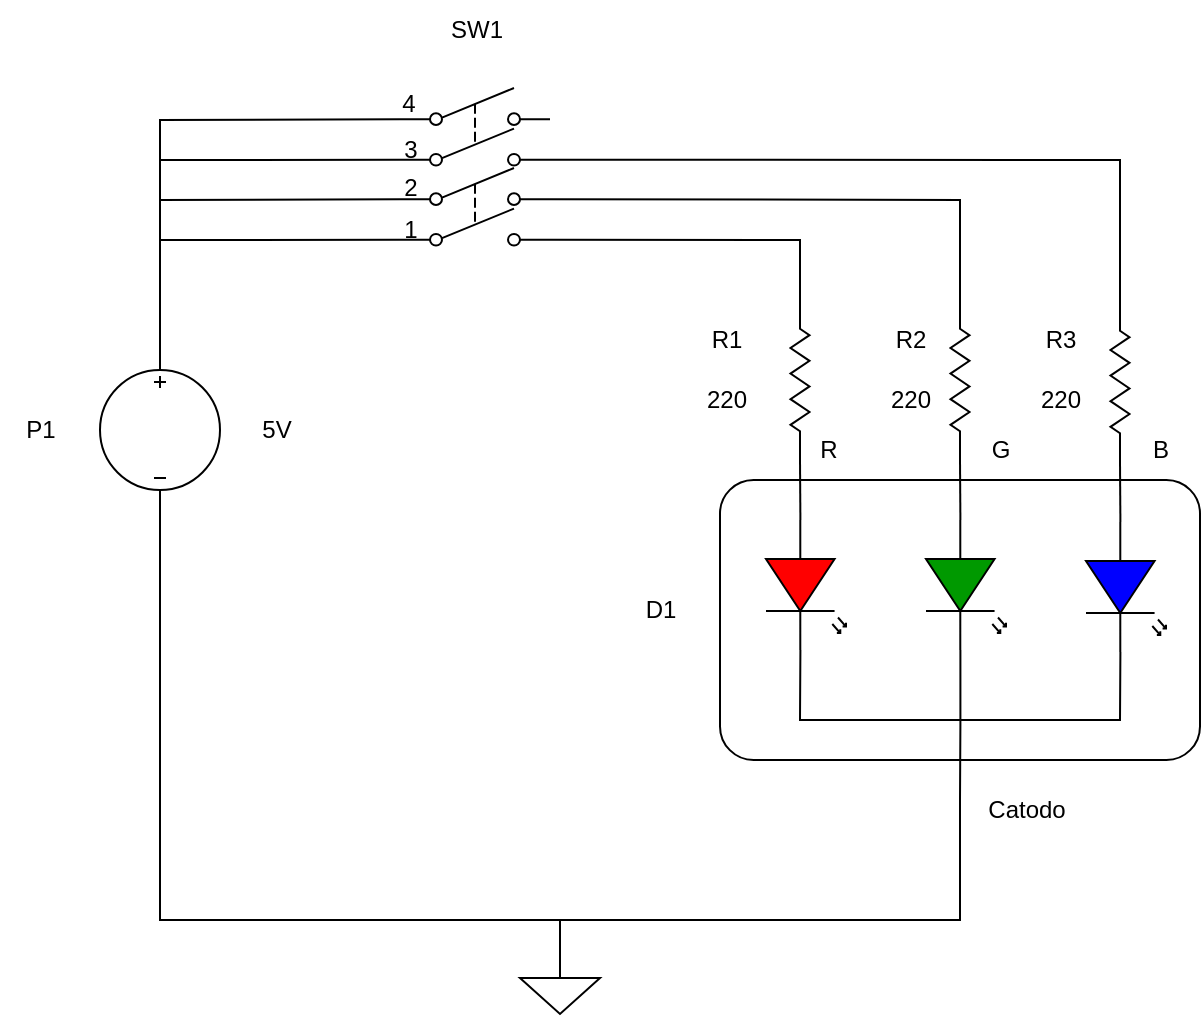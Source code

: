 <mxfile version="20.8.16" type="device"><diagram name="Página-1" id="3-eEOpJhiq3-GOGiaumN"><mxGraphModel dx="880" dy="532" grid="1" gridSize="10" guides="1" tooltips="1" connect="1" arrows="1" fold="1" page="1" pageScale="1" pageWidth="827" pageHeight="1169" math="0" shadow="0"><root><mxCell id="0"/><mxCell id="1" parent="0"/><mxCell id="nPz3QnCoZi9lvHUSven4-18" value="" style="rounded=1;whiteSpace=wrap;html=1;strokeColor=#000000;fillColor=none;arcSize=12;" vertex="1" parent="1"><mxGeometry x="360" y="380" width="240" height="140" as="geometry"/></mxCell><mxCell id="NP1wsTV7qMddUzpKpG0j-4" value="" style="pointerEvents=1;verticalLabelPosition=bottom;shadow=0;dashed=0;align=center;html=1;verticalAlign=top;shape=mxgraph.electrical.signal_sources.source;aspect=fixed;points=[[0.5,0,0],[1,0.5,0],[0.5,1,0],[0,0.5,0]];elSignalType=dc3;" parent="1" vertex="1"><mxGeometry x="50" y="325" width="60" height="60" as="geometry"/></mxCell><mxCell id="NP1wsTV7qMddUzpKpG0j-11" value="" style="pointerEvents=1;verticalLabelPosition=bottom;shadow=0;dashed=0;align=center;html=1;verticalAlign=top;shape=mxgraph.electrical.signal_sources.signal_ground;" parent="1" vertex="1"><mxGeometry x="260" y="620" width="40" height="27" as="geometry"/></mxCell><mxCell id="NP1wsTV7qMddUzpKpG0j-37" value="Catodo" style="text;html=1;align=center;verticalAlign=middle;resizable=0;points=[];autosize=1;strokeColor=none;fillColor=none;" parent="1" vertex="1"><mxGeometry x="483" y="530" width="60" height="30" as="geometry"/></mxCell><mxCell id="NP1wsTV7qMddUzpKpG0j-42" value="220" style="text;html=1;align=center;verticalAlign=middle;resizable=0;points=[];autosize=1;strokeColor=none;fillColor=none;" parent="1" vertex="1"><mxGeometry x="343" y="325" width="40" height="30" as="geometry"/></mxCell><mxCell id="NP1wsTV7qMddUzpKpG0j-48" value="P1" style="text;html=1;align=center;verticalAlign=middle;resizable=0;points=[];autosize=1;strokeColor=none;fillColor=none;" parent="1" vertex="1"><mxGeometry y="340" width="40" height="30" as="geometry"/></mxCell><mxCell id="NP1wsTV7qMddUzpKpG0j-58" value="" style="endArrow=none;html=1;rounded=0;exitX=0.5;exitY=1;exitDx=0;exitDy=0;exitPerimeter=0;" parent="1" source="NP1wsTV7qMddUzpKpG0j-4" edge="1"><mxGeometry width="50" height="50" relative="1" as="geometry"><mxPoint x="100" y="560" as="sourcePoint"/><mxPoint x="480" y="540" as="targetPoint"/><Array as="points"><mxPoint x="80" y="530"/><mxPoint x="80" y="600"/><mxPoint x="480" y="600"/></Array></mxGeometry></mxCell><mxCell id="NP1wsTV7qMddUzpKpG0j-70" value="5V" style="text;html=1;align=center;verticalAlign=middle;resizable=0;points=[];autosize=1;strokeColor=none;fillColor=none;" parent="1" vertex="1"><mxGeometry x="118" y="340" width="40" height="30" as="geometry"/></mxCell><mxCell id="NP1wsTV7qMddUzpKpG0j-75" value="" style="pointerEvents=1;verticalLabelPosition=bottom;shadow=0;dashed=0;align=center;html=1;verticalAlign=top;shape=mxgraph.electrical.resistors.resistor_2;strokeColor=#000000;direction=south;" parent="1" vertex="1"><mxGeometry x="395.25" y="290" width="9.5" height="80" as="geometry"/></mxCell><mxCell id="NP1wsTV7qMddUzpKpG0j-92" value="R" style="text;html=1;align=center;verticalAlign=middle;resizable=0;points=[];autosize=1;strokeColor=none;fillColor=none;" parent="1" vertex="1"><mxGeometry x="399" y="350" width="30" height="30" as="geometry"/></mxCell><mxCell id="NP1wsTV7qMddUzpKpG0j-101" value="" style="endArrow=none;html=1;rounded=0;exitX=0.5;exitY=0;exitDx=0;exitDy=0;exitPerimeter=0;entryX=0;entryY=0.4;entryDx=0;entryDy=0;" parent="1" source="NP1wsTV7qMddUzpKpG0j-4" target="nPz3QnCoZi9lvHUSven4-3" edge="1"><mxGeometry width="50" height="50" relative="1" as="geometry"><mxPoint x="70" y="240" as="sourcePoint"/><mxPoint x="149" y="200.5" as="targetPoint"/><Array as="points"><mxPoint x="80" y="200"/></Array></mxGeometry></mxCell><mxCell id="NP1wsTV7qMddUzpKpG0j-103" value="" style="endArrow=none;html=1;rounded=0;exitX=0.5;exitY=0;exitDx=0;exitDy=0;exitPerimeter=0;" parent="1" source="NP1wsTV7qMddUzpKpG0j-11" edge="1"><mxGeometry width="50" height="50" relative="1" as="geometry"><mxPoint x="330" y="480" as="sourcePoint"/><mxPoint x="280" y="600" as="targetPoint"/></mxGeometry></mxCell><mxCell id="nPz3QnCoZi9lvHUSven4-2" value="" style="verticalLabelPosition=bottom;shadow=0;dashed=0;align=center;html=1;verticalAlign=top;shape=mxgraph.electrical.opto_electronics.led_2;pointerEvents=1;strokeColor=#000000;direction=south;fillColor=#FF0000;" vertex="1" parent="1"><mxGeometry x="383" y="400" width="40" height="65" as="geometry"/></mxCell><mxCell id="nPz3QnCoZi9lvHUSven4-3" value="" style="pointerEvents=1;verticalLabelPosition=bottom;shadow=0;dashed=0;align=center;html=1;verticalAlign=top;shape=mxgraph.electrical.electro-mechanical.dpst2;elSwitchState=off;strokeColor=#000000;" vertex="1" parent="1"><mxGeometry x="200" y="184" width="75" height="39" as="geometry"/></mxCell><mxCell id="nPz3QnCoZi9lvHUSven4-4" value="" style="pointerEvents=1;verticalLabelPosition=bottom;shadow=0;dashed=0;align=center;html=1;verticalAlign=top;shape=mxgraph.electrical.electro-mechanical.dpst2;elSwitchState=off;strokeColor=#000000;" vertex="1" parent="1"><mxGeometry x="200" y="224" width="75" height="39" as="geometry"/></mxCell><mxCell id="nPz3QnCoZi9lvHUSven4-5" value="" style="endArrow=none;html=1;rounded=0;entryX=0;entryY=0.92;entryDx=0;entryDy=0;" edge="1" parent="1" target="nPz3QnCoZi9lvHUSven4-3"><mxGeometry width="50" height="50" relative="1" as="geometry"><mxPoint x="80" y="220" as="sourcePoint"/><mxPoint x="160" y="260" as="targetPoint"/></mxGeometry></mxCell><mxCell id="nPz3QnCoZi9lvHUSven4-6" value="" style="endArrow=none;html=1;rounded=0;entryX=0;entryY=0.4;entryDx=0;entryDy=0;" edge="1" parent="1" target="nPz3QnCoZi9lvHUSven4-4"><mxGeometry width="50" height="50" relative="1" as="geometry"><mxPoint x="80" y="240" as="sourcePoint"/><mxPoint x="210" y="229.88" as="targetPoint"/></mxGeometry></mxCell><mxCell id="nPz3QnCoZi9lvHUSven4-7" value="" style="endArrow=none;html=1;rounded=0;entryX=0;entryY=0.92;entryDx=0;entryDy=0;" edge="1" parent="1" target="nPz3QnCoZi9lvHUSven4-4"><mxGeometry width="50" height="50" relative="1" as="geometry"><mxPoint x="80" y="260" as="sourcePoint"/><mxPoint x="210" y="249.6" as="targetPoint"/></mxGeometry></mxCell><mxCell id="nPz3QnCoZi9lvHUSven4-8" value="" style="endArrow=none;html=1;rounded=0;exitX=1;exitY=0.5;exitDx=0;exitDy=0;exitPerimeter=0;entryX=0;entryY=0.57;entryDx=0;entryDy=0;entryPerimeter=0;" edge="1" parent="1" source="NP1wsTV7qMddUzpKpG0j-75" target="nPz3QnCoZi9lvHUSven4-2"><mxGeometry width="50" height="50" relative="1" as="geometry"><mxPoint x="500" y="510" as="sourcePoint"/><mxPoint x="550" y="460" as="targetPoint"/></mxGeometry></mxCell><mxCell id="nPz3QnCoZi9lvHUSven4-9" value="" style="pointerEvents=1;verticalLabelPosition=bottom;shadow=0;dashed=0;align=center;html=1;verticalAlign=top;shape=mxgraph.electrical.resistors.resistor_2;strokeColor=#000000;direction=south;" vertex="1" parent="1"><mxGeometry x="475.25" y="290" width="9.5" height="80" as="geometry"/></mxCell><mxCell id="nPz3QnCoZi9lvHUSven4-17" style="edgeStyle=orthogonalEdgeStyle;rounded=0;orthogonalLoop=1;jettySize=auto;html=1;exitX=1;exitY=0.57;exitDx=0;exitDy=0;exitPerimeter=0;endArrow=none;endFill=0;" edge="1" parent="1" source="nPz3QnCoZi9lvHUSven4-10"><mxGeometry relative="1" as="geometry"><mxPoint x="480" y="540" as="targetPoint"/></mxGeometry></mxCell><mxCell id="nPz3QnCoZi9lvHUSven4-10" value="" style="verticalLabelPosition=bottom;shadow=0;dashed=0;align=center;html=1;verticalAlign=top;shape=mxgraph.electrical.opto_electronics.led_2;pointerEvents=1;strokeColor=#000000;direction=south;fillColor=#009900;" vertex="1" parent="1"><mxGeometry x="463" y="400" width="40" height="65" as="geometry"/></mxCell><mxCell id="nPz3QnCoZi9lvHUSven4-11" value="" style="endArrow=none;html=1;rounded=0;exitX=1;exitY=0.5;exitDx=0;exitDy=0;exitPerimeter=0;entryX=0;entryY=0.57;entryDx=0;entryDy=0;entryPerimeter=0;" edge="1" parent="1" source="nPz3QnCoZi9lvHUSven4-9" target="nPz3QnCoZi9lvHUSven4-10"><mxGeometry width="50" height="50" relative="1" as="geometry"><mxPoint x="580" y="510" as="sourcePoint"/><mxPoint x="630" y="460" as="targetPoint"/></mxGeometry></mxCell><mxCell id="nPz3QnCoZi9lvHUSven4-12" value="" style="pointerEvents=1;verticalLabelPosition=bottom;shadow=0;dashed=0;align=center;html=1;verticalAlign=top;shape=mxgraph.electrical.resistors.resistor_2;strokeColor=#000000;direction=south;" vertex="1" parent="1"><mxGeometry x="555.25" y="291" width="9.5" height="80" as="geometry"/></mxCell><mxCell id="nPz3QnCoZi9lvHUSven4-13" value="" style="verticalLabelPosition=bottom;shadow=0;dashed=0;align=center;html=1;verticalAlign=top;shape=mxgraph.electrical.opto_electronics.led_2;pointerEvents=1;strokeColor=#000000;direction=south;fillColor=#0000FF;" vertex="1" parent="1"><mxGeometry x="543" y="401" width="40" height="65" as="geometry"/></mxCell><mxCell id="nPz3QnCoZi9lvHUSven4-14" value="" style="endArrow=none;html=1;rounded=0;exitX=1;exitY=0.5;exitDx=0;exitDy=0;exitPerimeter=0;entryX=0;entryY=0.57;entryDx=0;entryDy=0;entryPerimeter=0;" edge="1" parent="1" source="nPz3QnCoZi9lvHUSven4-12" target="nPz3QnCoZi9lvHUSven4-13"><mxGeometry width="50" height="50" relative="1" as="geometry"><mxPoint x="660" y="511" as="sourcePoint"/><mxPoint x="710" y="461" as="targetPoint"/></mxGeometry></mxCell><mxCell id="nPz3QnCoZi9lvHUSven4-15" value="" style="endArrow=none;html=1;rounded=0;entryX=1;entryY=0.57;entryDx=0;entryDy=0;entryPerimeter=0;exitX=1;exitY=0.57;exitDx=0;exitDy=0;exitPerimeter=0;" edge="1" parent="1" source="nPz3QnCoZi9lvHUSven4-2" target="nPz3QnCoZi9lvHUSven4-13"><mxGeometry width="50" height="50" relative="1" as="geometry"><mxPoint x="480" y="590" as="sourcePoint"/><mxPoint x="530" y="540" as="targetPoint"/><Array as="points"><mxPoint x="400" y="500"/><mxPoint x="560" y="500"/></Array></mxGeometry></mxCell><mxCell id="nPz3QnCoZi9lvHUSven4-20" value="" style="endArrow=none;html=1;rounded=0;entryX=1;entryY=0.92;entryDx=0;entryDy=0;exitX=0;exitY=0.5;exitDx=0;exitDy=0;exitPerimeter=0;" edge="1" parent="1" source="NP1wsTV7qMddUzpKpG0j-75" target="nPz3QnCoZi9lvHUSven4-4"><mxGeometry width="50" height="50" relative="1" as="geometry"><mxPoint x="280" y="320" as="sourcePoint"/><mxPoint x="330" y="270" as="targetPoint"/><Array as="points"><mxPoint x="400" y="260"/></Array></mxGeometry></mxCell><mxCell id="nPz3QnCoZi9lvHUSven4-21" value="" style="endArrow=none;html=1;rounded=0;exitX=1;exitY=0.4;exitDx=0;exitDy=0;entryX=0;entryY=0.5;entryDx=0;entryDy=0;entryPerimeter=0;" edge="1" parent="1" source="nPz3QnCoZi9lvHUSven4-4" target="nPz3QnCoZi9lvHUSven4-9"><mxGeometry width="50" height="50" relative="1" as="geometry"><mxPoint x="360" y="270" as="sourcePoint"/><mxPoint x="410" y="220" as="targetPoint"/><Array as="points"><mxPoint x="480" y="240"/></Array></mxGeometry></mxCell><mxCell id="nPz3QnCoZi9lvHUSven4-22" value="" style="endArrow=none;html=1;rounded=0;exitX=1;exitY=0.92;exitDx=0;exitDy=0;entryX=0;entryY=0.5;entryDx=0;entryDy=0;entryPerimeter=0;" edge="1" parent="1" source="nPz3QnCoZi9lvHUSven4-3" target="nPz3QnCoZi9lvHUSven4-12"><mxGeometry width="50" height="50" relative="1" as="geometry"><mxPoint x="360" y="240" as="sourcePoint"/><mxPoint x="410" y="190" as="targetPoint"/><Array as="points"><mxPoint x="560" y="220"/></Array></mxGeometry></mxCell><mxCell id="nPz3QnCoZi9lvHUSven4-23" value="G" style="text;html=1;align=center;verticalAlign=middle;resizable=0;points=[];autosize=1;strokeColor=none;fillColor=none;" vertex="1" parent="1"><mxGeometry x="484.75" y="350" width="30" height="30" as="geometry"/></mxCell><mxCell id="nPz3QnCoZi9lvHUSven4-24" value="B" style="text;html=1;align=center;verticalAlign=middle;resizable=0;points=[];autosize=1;strokeColor=none;fillColor=none;" vertex="1" parent="1"><mxGeometry x="564.75" y="350" width="30" height="30" as="geometry"/></mxCell><mxCell id="nPz3QnCoZi9lvHUSven4-26" value="220" style="text;html=1;align=center;verticalAlign=middle;resizable=0;points=[];autosize=1;strokeColor=none;fillColor=none;" vertex="1" parent="1"><mxGeometry x="435.25" y="325" width="40" height="30" as="geometry"/></mxCell><mxCell id="nPz3QnCoZi9lvHUSven4-27" value="220" style="text;html=1;align=center;verticalAlign=middle;resizable=0;points=[];autosize=1;strokeColor=none;fillColor=none;" vertex="1" parent="1"><mxGeometry x="510" y="325" width="40" height="30" as="geometry"/></mxCell><mxCell id="nPz3QnCoZi9lvHUSven4-28" value="R1" style="text;html=1;align=center;verticalAlign=middle;resizable=0;points=[];autosize=1;strokeColor=none;fillColor=none;" vertex="1" parent="1"><mxGeometry x="343" y="295" width="40" height="30" as="geometry"/></mxCell><mxCell id="nPz3QnCoZi9lvHUSven4-29" value="R2" style="text;html=1;align=center;verticalAlign=middle;resizable=0;points=[];autosize=1;strokeColor=none;fillColor=none;" vertex="1" parent="1"><mxGeometry x="435.25" y="295" width="40" height="30" as="geometry"/></mxCell><mxCell id="nPz3QnCoZi9lvHUSven4-30" value="R3" style="text;html=1;align=center;verticalAlign=middle;resizable=0;points=[];autosize=1;strokeColor=none;fillColor=none;" vertex="1" parent="1"><mxGeometry x="510" y="295" width="40" height="30" as="geometry"/></mxCell><mxCell id="nPz3QnCoZi9lvHUSven4-31" value="SW1" style="text;html=1;align=center;verticalAlign=middle;resizable=0;points=[];autosize=1;strokeColor=none;fillColor=none;" vertex="1" parent="1"><mxGeometry x="212.5" y="140" width="50" height="30" as="geometry"/></mxCell><mxCell id="nPz3QnCoZi9lvHUSven4-32" value="1" style="text;html=1;align=center;verticalAlign=middle;resizable=0;points=[];autosize=1;strokeColor=none;fillColor=none;" vertex="1" parent="1"><mxGeometry x="190" y="240" width="30" height="30" as="geometry"/></mxCell><mxCell id="nPz3QnCoZi9lvHUSven4-33" value="2" style="text;html=1;align=center;verticalAlign=middle;resizable=0;points=[];autosize=1;strokeColor=none;fillColor=none;" vertex="1" parent="1"><mxGeometry x="190" y="219" width="30" height="30" as="geometry"/></mxCell><mxCell id="nPz3QnCoZi9lvHUSven4-34" value="3" style="text;html=1;align=center;verticalAlign=middle;resizable=0;points=[];autosize=1;strokeColor=none;fillColor=none;" vertex="1" parent="1"><mxGeometry x="190" y="200" width="30" height="30" as="geometry"/></mxCell><mxCell id="nPz3QnCoZi9lvHUSven4-35" value="4" style="text;html=1;align=center;verticalAlign=middle;resizable=0;points=[];autosize=1;strokeColor=none;fillColor=none;" vertex="1" parent="1"><mxGeometry x="189" y="177" width="30" height="30" as="geometry"/></mxCell><mxCell id="nPz3QnCoZi9lvHUSven4-36" value="D1" style="text;html=1;align=center;verticalAlign=middle;resizable=0;points=[];autosize=1;strokeColor=none;fillColor=none;" vertex="1" parent="1"><mxGeometry x="310" y="430" width="40" height="30" as="geometry"/></mxCell></root></mxGraphModel></diagram></mxfile>